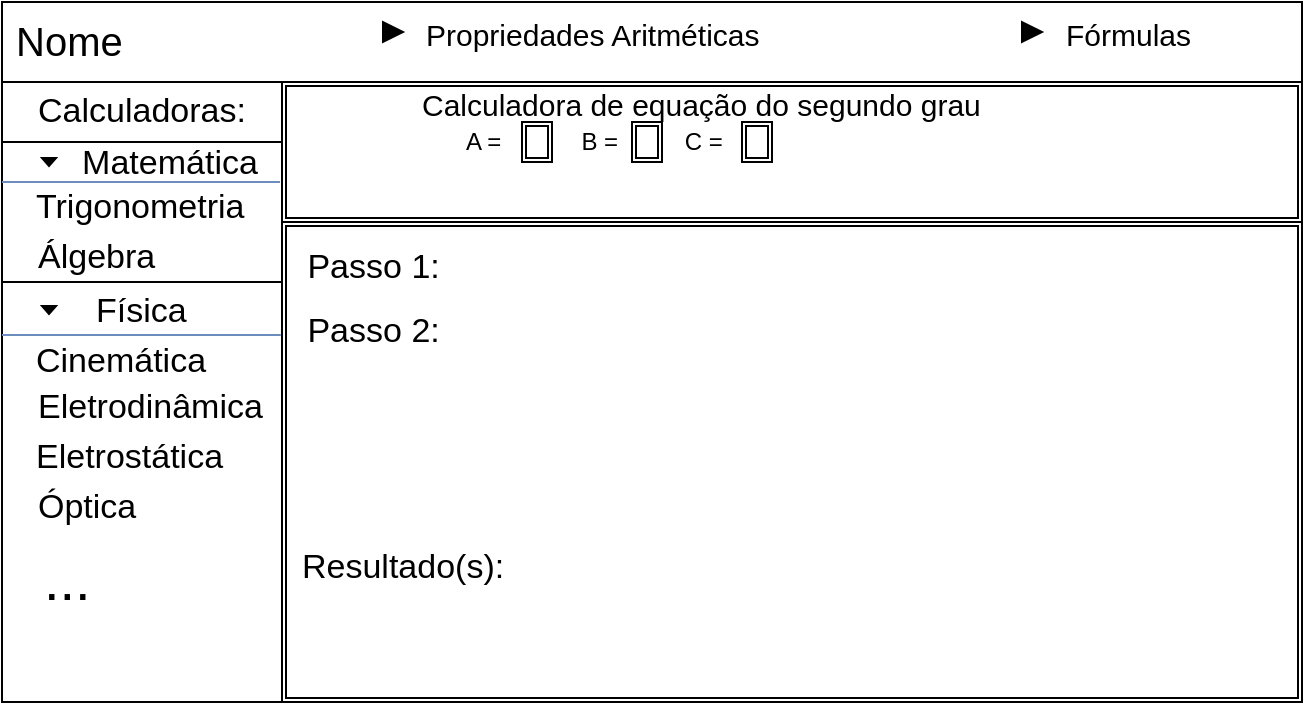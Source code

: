 <mxfile version="12.1.3" type="github" pages="1">
  <diagram id="HCIpOmMEcwpDw9avh5kR" name="Page-1">
    <mxGraphModel dx="2742" dy="600" grid="1" gridSize="10" guides="1" tooltips="1" connect="1" arrows="1" fold="1" page="1" pageScale="1" pageWidth="827" pageHeight="1169" math="0" shadow="0">
      <root>
        <mxCell id="0"/>
        <mxCell id="1" parent="0"/>
        <mxCell id="mupbqJlQsrp30I-1V4xX-64" value="" style="shape=ext;double=1;rounded=0;whiteSpace=wrap;html=1;fillColor=none;" parent="1" vertex="1">
          <mxGeometry x="-700" y="40" width="510" height="70" as="geometry"/>
        </mxCell>
        <mxCell id="mupbqJlQsrp30I-1V4xX-63" value="" style="shape=ext;double=1;rounded=0;whiteSpace=wrap;html=1;fillColor=none;" parent="1" vertex="1">
          <mxGeometry x="-700" y="110" width="510" height="240" as="geometry"/>
        </mxCell>
        <mxCell id="mupbqJlQsrp30I-1V4xX-1" value="" style="rounded=0;whiteSpace=wrap;html=1;" parent="1" vertex="1">
          <mxGeometry x="-840" width="650" height="40" as="geometry"/>
        </mxCell>
        <mxCell id="mupbqJlQsrp30I-1V4xX-7" value="" style="endArrow=classic;html=1;" parent="1" edge="1">
          <mxGeometry width="50" height="50" relative="1" as="geometry">
            <mxPoint x="-700" y="280" as="sourcePoint"/>
            <mxPoint x="-700" y="280" as="targetPoint"/>
          </mxGeometry>
        </mxCell>
        <mxCell id="mupbqJlQsrp30I-1V4xX-14" value="" style="rounded=0;whiteSpace=wrap;html=1;fillColor=none;" parent="1" vertex="1">
          <mxGeometry x="-840" y="70" width="140" height="70" as="geometry"/>
        </mxCell>
        <mxCell id="mupbqJlQsrp30I-1V4xX-16" value="" style="endArrow=none;html=1;fillColor=#dae8fc;strokeColor=#6c8ebf;" parent="1" edge="1">
          <mxGeometry width="50" height="50" relative="1" as="geometry">
            <mxPoint x="-840" y="90" as="sourcePoint"/>
            <mxPoint x="-701" y="90" as="targetPoint"/>
          </mxGeometry>
        </mxCell>
        <mxCell id="mupbqJlQsrp30I-1V4xX-18" value="&amp;nbsp; &amp;nbsp; &amp;nbsp; &amp;nbsp;Matemática" style="text;html=1;resizable=0;points=[];autosize=1;align=left;verticalAlign=top;spacingTop=-4;fontSize=17;" parent="1" vertex="1">
          <mxGeometry x="-835" y="68" width="100" height="20" as="geometry"/>
        </mxCell>
        <mxCell id="mupbqJlQsrp30I-1V4xX-19" value="&lt;font style=&quot;font-size: 17px&quot;&gt;Trigonometria&lt;/font&gt;" style="text;html=1;resizable=0;points=[];autosize=1;align=left;verticalAlign=top;spacingTop=-4;" parent="1" vertex="1">
          <mxGeometry x="-825" y="90" width="120" height="20" as="geometry"/>
        </mxCell>
        <mxCell id="mupbqJlQsrp30I-1V4xX-20" value="&lt;font style=&quot;font-size: 17px&quot;&gt;Álgebra&lt;/font&gt;" style="text;html=1;resizable=0;points=[];autosize=1;align=left;verticalAlign=top;spacingTop=-4;" parent="1" vertex="1">
          <mxGeometry x="-824.5" y="115" width="70" height="20" as="geometry"/>
        </mxCell>
        <mxCell id="mupbqJlQsrp30I-1V4xX-21" value="" style="rounded=0;whiteSpace=wrap;html=1;fillColor=none;" parent="1" vertex="1">
          <mxGeometry x="-840" y="140" width="140" height="210" as="geometry"/>
        </mxCell>
        <mxCell id="mupbqJlQsrp30I-1V4xX-22" value="" style="endArrow=none;html=1;entryX=0.995;entryY=0.333;entryDx=0;entryDy=0;entryPerimeter=0;fillColor=#dae8fc;strokeColor=#6c8ebf;" parent="1" edge="1">
          <mxGeometry width="50" height="50" relative="1" as="geometry">
            <mxPoint x="-840" y="166.5" as="sourcePoint"/>
            <mxPoint x="-700.6" y="166.48" as="targetPoint"/>
          </mxGeometry>
        </mxCell>
        <mxCell id="mupbqJlQsrp30I-1V4xX-31" value="" style="triangle;whiteSpace=wrap;html=1;direction=south;fillColor=#000000;" parent="1" vertex="1">
          <mxGeometry x="-820" y="78" width="7" height="4" as="geometry"/>
        </mxCell>
        <mxCell id="mupbqJlQsrp30I-1V4xX-32" value="" style="triangle;whiteSpace=wrap;html=1;direction=south;fillColor=#000000;" parent="1" vertex="1">
          <mxGeometry x="-820" y="152" width="7" height="4" as="geometry"/>
        </mxCell>
        <mxCell id="mupbqJlQsrp30I-1V4xX-35" value="Física" style="text;html=1;resizable=0;points=[];autosize=1;align=left;verticalAlign=top;spacingTop=-4;fontSize=17;" parent="1" vertex="1">
          <mxGeometry x="-795" y="142" width="50" height="20" as="geometry"/>
        </mxCell>
        <mxCell id="mupbqJlQsrp30I-1V4xX-36" value="&lt;font style=&quot;font-size: 17px&quot;&gt;Cinemática&lt;/font&gt;" style="text;html=1;resizable=0;points=[];autosize=1;align=left;verticalAlign=top;spacingTop=-4;" parent="1" vertex="1">
          <mxGeometry x="-825" y="167" width="100" height="20" as="geometry"/>
        </mxCell>
        <mxCell id="mupbqJlQsrp30I-1V4xX-39" value="&lt;font style=&quot;font-size: 17px&quot;&gt;Óptica&lt;/font&gt;" style="text;html=1;resizable=0;points=[];autosize=1;align=left;verticalAlign=top;spacingTop=-4;" parent="1" vertex="1">
          <mxGeometry x="-824.5" y="240" width="60" height="20" as="geometry"/>
        </mxCell>
        <mxCell id="mupbqJlQsrp30I-1V4xX-40" value="Eletrostática" style="text;html=1;resizable=0;points=[];autosize=1;align=left;verticalAlign=top;spacingTop=-4;fontSize=17;" parent="1" vertex="1">
          <mxGeometry x="-825" y="215" width="80" height="20" as="geometry"/>
        </mxCell>
        <mxCell id="mupbqJlQsrp30I-1V4xX-41" value="&lt;font style=&quot;font-size: 17px&quot;&gt;Eletrodinâmica&lt;/font&gt;" style="text;html=1;resizable=0;points=[];autosize=1;align=left;verticalAlign=top;spacingTop=-4;" parent="1" vertex="1">
          <mxGeometry x="-824.5" y="190" width="130" height="20" as="geometry"/>
        </mxCell>
        <mxCell id="mupbqJlQsrp30I-1V4xX-43" value="&lt;font style=&quot;font-size: 15px&quot;&gt;Calculadora de equação do segundo grau&lt;/font&gt;" style="text;html=1;resizable=0;points=[];autosize=1;align=left;verticalAlign=top;spacingTop=-4;" parent="1" vertex="1">
          <mxGeometry x="-632.5" y="40" width="290" height="20" as="geometry"/>
        </mxCell>
        <mxCell id="mupbqJlQsrp30I-1V4xX-46" value="" style="shape=ext;double=1;rounded=0;whiteSpace=wrap;html=1;fillColor=none;" parent="1" vertex="1">
          <mxGeometry x="-580" y="60" width="15" height="20" as="geometry"/>
        </mxCell>
        <mxCell id="mupbqJlQsrp30I-1V4xX-47" value="" style="shape=ext;double=1;rounded=0;whiteSpace=wrap;html=1;fillColor=none;" parent="1" vertex="1">
          <mxGeometry x="-525" y="60" width="15" height="20" as="geometry"/>
        </mxCell>
        <mxCell id="mupbqJlQsrp30I-1V4xX-48" value="" style="shape=ext;double=1;rounded=0;whiteSpace=wrap;html=1;fillColor=none;" parent="1" vertex="1">
          <mxGeometry x="-470" y="60" width="15" height="20" as="geometry"/>
        </mxCell>
        <mxCell id="mupbqJlQsrp30I-1V4xX-57" value="&lt;font style=&quot;font-size: 17px&quot;&gt;&amp;nbsp;Passo 1:&lt;/font&gt;" style="text;html=1;resizable=0;points=[];autosize=1;align=left;verticalAlign=top;spacingTop=-4;" parent="1" vertex="1">
          <mxGeometry x="-694.5" y="120" width="90" height="20" as="geometry"/>
        </mxCell>
        <mxCell id="mupbqJlQsrp30I-1V4xX-58" value="&lt;font style=&quot;font-size: 17px&quot;&gt;&amp;nbsp;Passo 2:&lt;/font&gt;" style="text;html=1;resizable=0;points=[];autosize=1;align=left;verticalAlign=top;spacingTop=-4;" parent="1" vertex="1">
          <mxGeometry x="-694.5" y="152" width="90" height="20" as="geometry"/>
        </mxCell>
        <mxCell id="mupbqJlQsrp30I-1V4xX-59" value="&lt;font style=&quot;font-size: 17px&quot;&gt;Resultado(s):&lt;/font&gt;" style="text;html=1;resizable=0;points=[];autosize=1;align=left;verticalAlign=top;spacingTop=-4;" parent="1" vertex="1">
          <mxGeometry x="-692.5" y="270" width="120" height="20" as="geometry"/>
        </mxCell>
        <mxCell id="mupbqJlQsrp30I-1V4xX-60" value="&lt;span style=&quot;text-align: center ; white-space: normal&quot;&gt;&lt;font style=&quot;font-size: 20px&quot;&gt;Nome&amp;nbsp;&lt;/font&gt;&lt;/span&gt;" style="text;html=1;resizable=0;points=[];autosize=1;align=left;verticalAlign=top;spacingTop=-4;" parent="1" vertex="1">
          <mxGeometry x="-834.571" y="5" width="70" height="20" as="geometry"/>
        </mxCell>
        <mxCell id="mupbqJlQsrp30I-1V4xX-61" value="&lt;font style=&quot;font-size: 17px&quot;&gt;Calculadoras:&lt;/font&gt;" style="rounded=0;whiteSpace=wrap;html=1;fillColor=none;" parent="1" vertex="1">
          <mxGeometry x="-840" y="40" width="140" height="30" as="geometry"/>
        </mxCell>
        <mxCell id="mupbqJlQsrp30I-1V4xX-65" value="A =&amp;nbsp; &amp;nbsp; &amp;nbsp; &amp;nbsp; &amp;nbsp; &amp;nbsp; B =&amp;nbsp; &amp;nbsp; &amp;nbsp; &amp;nbsp; &amp;nbsp; C =&amp;nbsp;" style="text;html=1;resizable=0;points=[];autosize=1;align=left;verticalAlign=top;spacingTop=-4;" parent="1" vertex="1">
          <mxGeometry x="-610" y="60" width="150" height="20" as="geometry"/>
        </mxCell>
        <mxCell id="mupbqJlQsrp30I-1V4xX-66" value="Fórmulas" style="text;html=1;resizable=0;points=[];autosize=1;align=left;verticalAlign=top;spacingTop=-4;fontSize=15;" parent="1" vertex="1">
          <mxGeometry x="-310" y="5" width="70" height="20" as="geometry"/>
        </mxCell>
        <mxCell id="mupbqJlQsrp30I-1V4xX-67" value="" style="html=1;shadow=0;dashed=0;align=center;verticalAlign=middle;shape=mxgraph.arrows2.arrow;dy=0.67;dx=20;notch=0;fillColor=#000000;" parent="1" vertex="1">
          <mxGeometry x="-330" y="10" width="10" height="10" as="geometry"/>
        </mxCell>
        <mxCell id="mupbqJlQsrp30I-1V4xX-68" value="" style="html=1;shadow=0;dashed=0;align=center;verticalAlign=middle;shape=mxgraph.arrows2.arrow;dy=0.67;dx=20;notch=0;fillColor=#000000;" parent="1" vertex="1">
          <mxGeometry x="-649.5" y="10" width="10" height="10" as="geometry"/>
        </mxCell>
        <mxCell id="mupbqJlQsrp30I-1V4xX-69" value="Propriedades Aritméticas" style="text;html=1;resizable=0;points=[];autosize=1;align=left;verticalAlign=top;spacingTop=-4;fontSize=15;" parent="1" vertex="1">
          <mxGeometry x="-630" y="5" width="150" height="20" as="geometry"/>
        </mxCell>
        <mxCell id="nNie_zolONJPUstKvjSL-2" value="..." style="text;html=1;resizable=0;points=[];autosize=1;align=left;verticalAlign=top;spacingTop=-4;fontSize=28;" parent="1" vertex="1">
          <mxGeometry x="-821.5" y="270" width="30" height="20" as="geometry"/>
        </mxCell>
      </root>
    </mxGraphModel>
  </diagram>
</mxfile>
